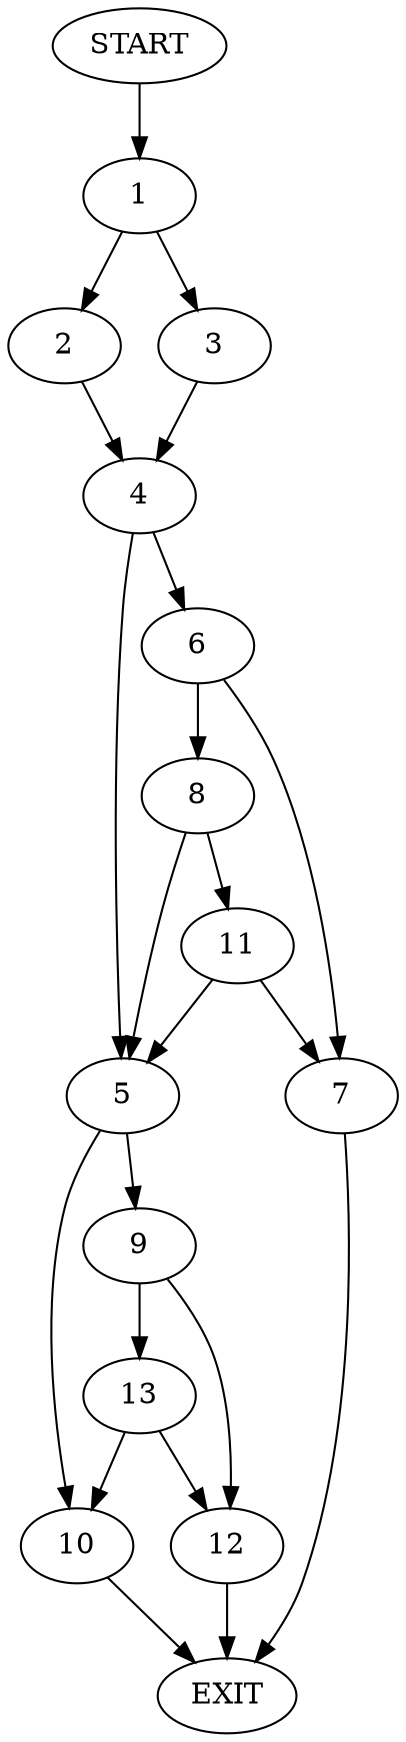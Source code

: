 digraph {
0 [label="START"]
14 [label="EXIT"]
0 -> 1
1 -> 2
1 -> 3
2 -> 4
3 -> 4
4 -> 5
4 -> 6
6 -> 7
6 -> 8
5 -> 9
5 -> 10
8 -> 5
8 -> 11
7 -> 14
11 -> 5
11 -> 7
9 -> 12
9 -> 13
10 -> 14
12 -> 14
13 -> 12
13 -> 10
}
